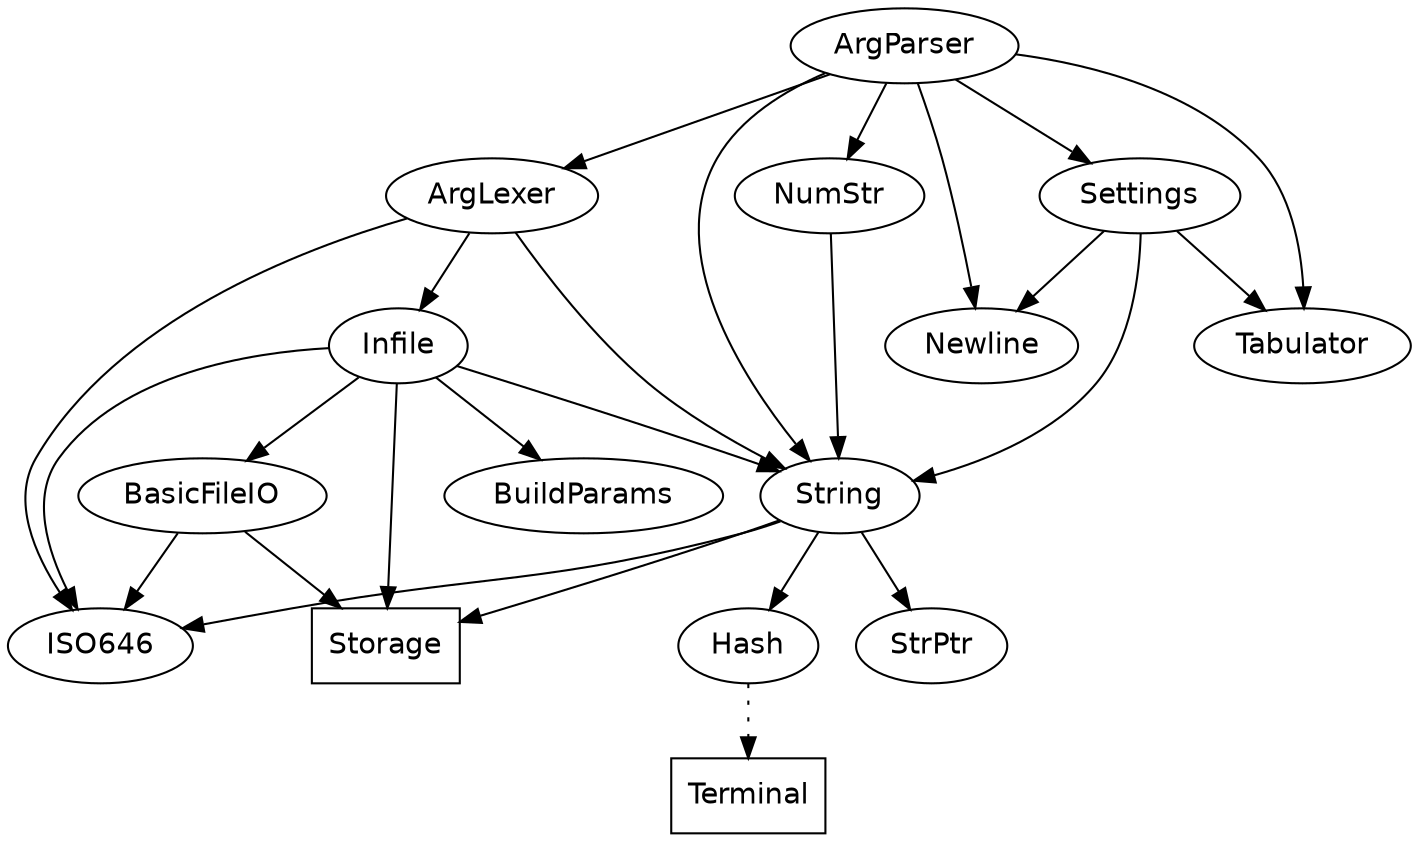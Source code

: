 digraph ArgParserImports {
  node [fontname=helvetica];
  
  ArgParser -> {
    ArgLexer Newline NumStr Settings String Tabulator
  };
  
  ArgLexer -> {
    Infile ISO646 String
  };
  
  Infile -> {
    BasicFileIO BuildParams ISO646 Storage String
  };
  
  BasicFileIO -> {
    ISO646 Storage
  };
  
  BuildParams; /* no dependencies */
  
  ISO646; /* no dependencies */
  
  Storage [shape=box]; /* stdlib */
  
  String -> {
    Hash ISO646 Storage StrPtr
  };
  
  edge [style=dotted];
  Hash -> {
    Terminal
  };
  edge [style=none];
  
  Terminal [shape=box]; /* stdlib */
  
  StrPtr; /* no dependencies */  
  
  Newline; /* no dependencies */
  
  NumStr -> {
    String
  };
    
  Settings -> {
    String Newline Tabulator
  };
    
  Tabulator; /* no dependencies */
  
} /* ArgParserImports */